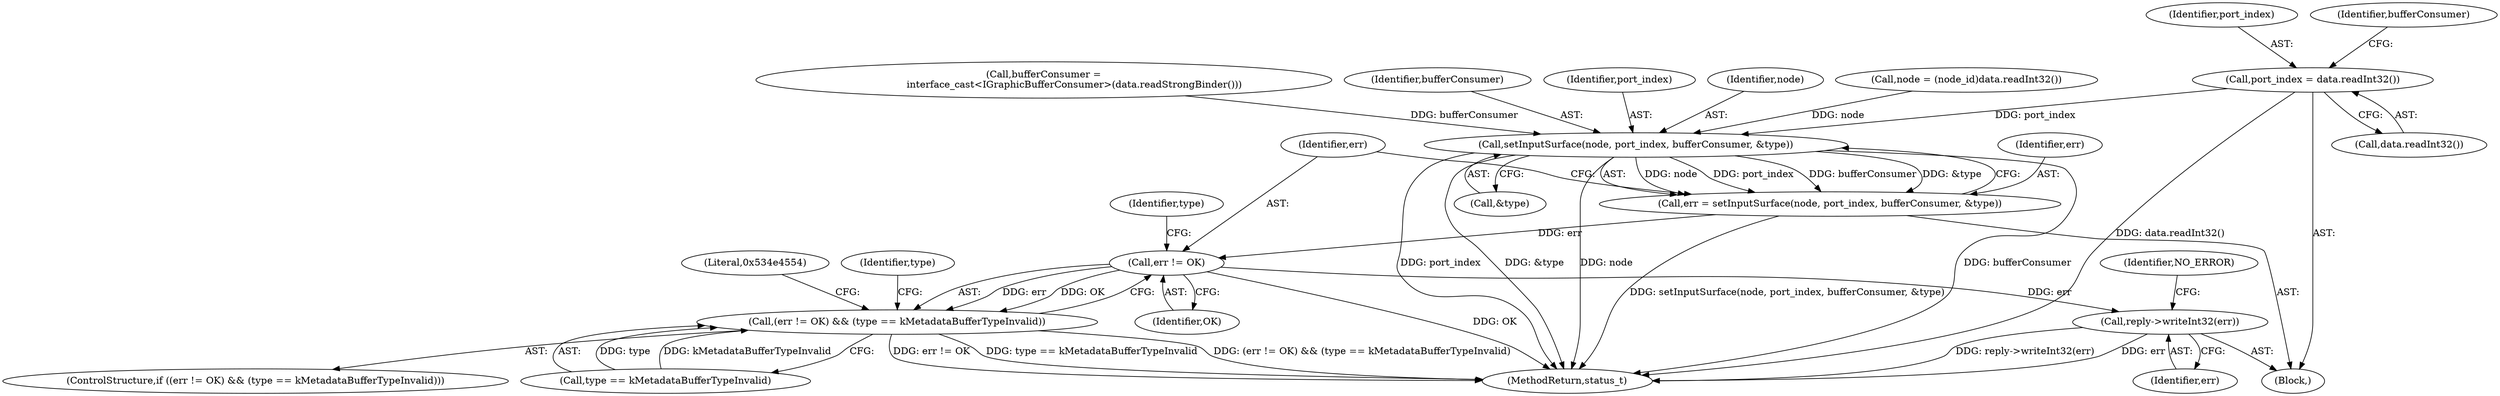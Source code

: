 digraph "0_Android_db829699d3293f254a7387894303451a91278986@API" {
"1000884" [label="(Call,port_index = data.readInt32())"];
"1000902" [label="(Call,setInputSurface(node, port_index, bufferConsumer, &type))"];
"1000900" [label="(Call,err = setInputSurface(node, port_index, bufferConsumer, &type))"];
"1000910" [label="(Call,err != OK)"];
"1000909" [label="(Call,(err != OK) && (type == kMetadataBufferTypeInvalid))"];
"1000922" [label="(Call,reply->writeInt32(err))"];
"1000910" [label="(Call,err != OK)"];
"1000878" [label="(Call,node = (node_id)data.readInt32())"];
"1000906" [label="(Call,&type)"];
"1000921" [label="(Identifier,type)"];
"1000872" [label="(Block,)"];
"1000923" [label="(Identifier,err)"];
"1000902" [label="(Call,setInputSurface(node, port_index, bufferConsumer, &type))"];
"1000885" [label="(Identifier,port_index)"];
"1000912" [label="(Identifier,OK)"];
"1000908" [label="(ControlStructure,if ((err != OK) && (type == kMetadataBufferTypeInvalid)))"];
"1000888" [label="(Call,bufferConsumer =\n                    interface_cast<IGraphicBufferConsumer>(data.readStrongBinder()))"];
"1000925" [label="(Identifier,NO_ERROR)"];
"1000905" [label="(Identifier,bufferConsumer)"];
"1000884" [label="(Call,port_index = data.readInt32())"];
"1000914" [label="(Identifier,type)"];
"1000911" [label="(Identifier,err)"];
"1000922" [label="(Call,reply->writeInt32(err))"];
"1000909" [label="(Call,(err != OK) && (type == kMetadataBufferTypeInvalid))"];
"1001353" [label="(MethodReturn,status_t)"];
"1000918" [label="(Literal,0x534e4554)"];
"1000900" [label="(Call,err = setInputSurface(node, port_index, bufferConsumer, &type))"];
"1000904" [label="(Identifier,port_index)"];
"1000886" [label="(Call,data.readInt32())"];
"1000889" [label="(Identifier,bufferConsumer)"];
"1000913" [label="(Call,type == kMetadataBufferTypeInvalid)"];
"1000901" [label="(Identifier,err)"];
"1000903" [label="(Identifier,node)"];
"1000884" -> "1000872"  [label="AST: "];
"1000884" -> "1000886"  [label="CFG: "];
"1000885" -> "1000884"  [label="AST: "];
"1000886" -> "1000884"  [label="AST: "];
"1000889" -> "1000884"  [label="CFG: "];
"1000884" -> "1001353"  [label="DDG: data.readInt32()"];
"1000884" -> "1000902"  [label="DDG: port_index"];
"1000902" -> "1000900"  [label="AST: "];
"1000902" -> "1000906"  [label="CFG: "];
"1000903" -> "1000902"  [label="AST: "];
"1000904" -> "1000902"  [label="AST: "];
"1000905" -> "1000902"  [label="AST: "];
"1000906" -> "1000902"  [label="AST: "];
"1000900" -> "1000902"  [label="CFG: "];
"1000902" -> "1001353"  [label="DDG: port_index"];
"1000902" -> "1001353"  [label="DDG: bufferConsumer"];
"1000902" -> "1001353"  [label="DDG: &type"];
"1000902" -> "1001353"  [label="DDG: node"];
"1000902" -> "1000900"  [label="DDG: node"];
"1000902" -> "1000900"  [label="DDG: port_index"];
"1000902" -> "1000900"  [label="DDG: bufferConsumer"];
"1000902" -> "1000900"  [label="DDG: &type"];
"1000878" -> "1000902"  [label="DDG: node"];
"1000888" -> "1000902"  [label="DDG: bufferConsumer"];
"1000900" -> "1000872"  [label="AST: "];
"1000901" -> "1000900"  [label="AST: "];
"1000911" -> "1000900"  [label="CFG: "];
"1000900" -> "1001353"  [label="DDG: setInputSurface(node, port_index, bufferConsumer, &type)"];
"1000900" -> "1000910"  [label="DDG: err"];
"1000910" -> "1000909"  [label="AST: "];
"1000910" -> "1000912"  [label="CFG: "];
"1000911" -> "1000910"  [label="AST: "];
"1000912" -> "1000910"  [label="AST: "];
"1000914" -> "1000910"  [label="CFG: "];
"1000909" -> "1000910"  [label="CFG: "];
"1000910" -> "1001353"  [label="DDG: OK"];
"1000910" -> "1000909"  [label="DDG: err"];
"1000910" -> "1000909"  [label="DDG: OK"];
"1000910" -> "1000922"  [label="DDG: err"];
"1000909" -> "1000908"  [label="AST: "];
"1000909" -> "1000913"  [label="CFG: "];
"1000913" -> "1000909"  [label="AST: "];
"1000918" -> "1000909"  [label="CFG: "];
"1000921" -> "1000909"  [label="CFG: "];
"1000909" -> "1001353"  [label="DDG: err != OK"];
"1000909" -> "1001353"  [label="DDG: type == kMetadataBufferTypeInvalid"];
"1000909" -> "1001353"  [label="DDG: (err != OK) && (type == kMetadataBufferTypeInvalid)"];
"1000913" -> "1000909"  [label="DDG: type"];
"1000913" -> "1000909"  [label="DDG: kMetadataBufferTypeInvalid"];
"1000922" -> "1000872"  [label="AST: "];
"1000922" -> "1000923"  [label="CFG: "];
"1000923" -> "1000922"  [label="AST: "];
"1000925" -> "1000922"  [label="CFG: "];
"1000922" -> "1001353"  [label="DDG: err"];
"1000922" -> "1001353"  [label="DDG: reply->writeInt32(err)"];
}
